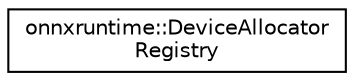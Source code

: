 digraph "Graphical Class Hierarchy"
{
  edge [fontname="Helvetica",fontsize="10",labelfontname="Helvetica",labelfontsize="10"];
  node [fontname="Helvetica",fontsize="10",shape=record];
  rankdir="LR";
  Node0 [label="onnxruntime::DeviceAllocator\lRegistry",height=0.2,width=0.4,color="black", fillcolor="white", style="filled",URL="$classonnxruntime_1_1DeviceAllocatorRegistry.html"];
}
